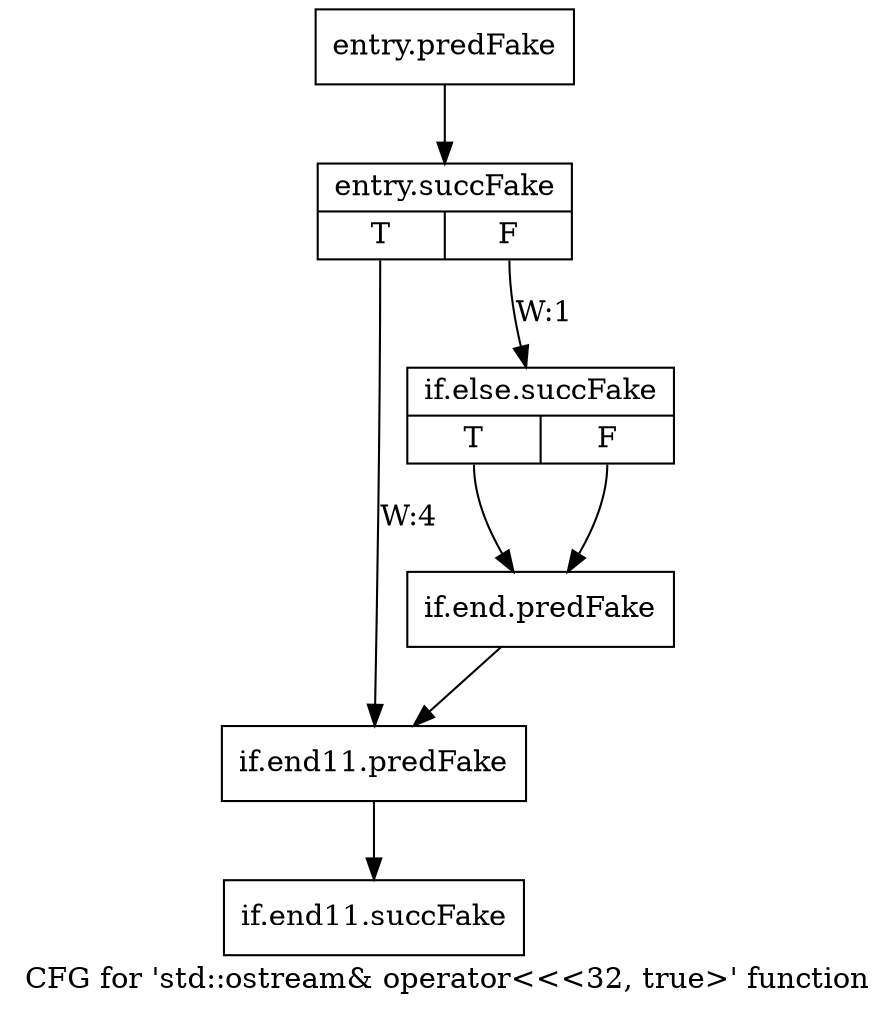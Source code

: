 digraph "CFG for 'std::ostream& operator\<\<\<32, true\>' function" {
	label="CFG for 'std::ostream& operator\<\<\<32, true\>' function";

	Node0x57c3020 [shape=record,filename="",linenumber="",label="{entry.predFake}"];
	Node0x57c3020 -> Node0x54cd490[ callList="" memoryops="" filename="/home/omerfaruk/tools/Xilinx/Vitis_HLS/2023.2/include/etc/ap_int_base.h" execusionnum="3"];
	Node0x54cd490 [shape=record,filename="/home/omerfaruk/tools/Xilinx/Vitis_HLS/2023.2/include/etc/ap_int_base.h",linenumber="1444",label="{entry.succFake|{<s0>T|<s1>F}}"];
	Node0x54cd490:s0 -> Node0x57c3c00[label="W:4" callList="" memoryops="" filename="/home/omerfaruk/tools/Xilinx/Vitis_HLS/2023.2/include/etc/ap_int_base.h" execusionnum="3"];
	Node0x54cd490:s1 -> Node0x54cd8a0[label="W:1" callList="" memoryops="" filename="/home/omerfaruk/tools/Xilinx/Vitis_HLS/2023.2/include/etc/ap_int_base.h" execusionnum="0"];
	Node0x54cd8a0 [shape=record,filename="/home/omerfaruk/tools/Xilinx/Vitis_HLS/2023.2/include/etc/ap_int_base.h",linenumber="1446",label="{if.else.succFake|{<s0>T|<s1>F}}"];
	Node0x54cd8a0:s0 -> Node0x57c3bb0[ callList="" memoryops="" filename="/home/omerfaruk/tools/Xilinx/Vitis_HLS/2023.2/include/etc/ap_int_base.h" execusionnum="0"];
	Node0x54cd8a0:s1 -> Node0x57c3bb0[ callList="" memoryops="" filename="/home/omerfaruk/tools/Xilinx/Vitis_HLS/2023.2/include/etc/ap_int_base.h" execusionnum="0"];
	Node0x57c3bb0 [shape=record,filename="",linenumber="",label="{if.end.predFake}"];
	Node0x57c3bb0 -> Node0x57c3c00[ callList="" memoryops="" filename="" execusionnum="0"];
	Node0x57c3c00 [shape=record,filename="/home/omerfaruk/tools/Xilinx/Vitis_HLS/2023.2/include/etc/ap_int_base.h",linenumber="1451",label="{if.end11.predFake}"];
	Node0x57c3c00 -> Node0x54cf5f0[ callList="" memoryops="" filename="/home/omerfaruk/tools/Xilinx/Vitis_HLS/2023.2/include/etc/ap_int_base.h" execusionnum="3"];
	Node0x54cf5f0 [shape=record,filename="/home/omerfaruk/tools/Xilinx/Vitis_HLS/2023.2/include/etc/ap_int_base.h",linenumber="1451",label="{if.end11.succFake}"];
}
